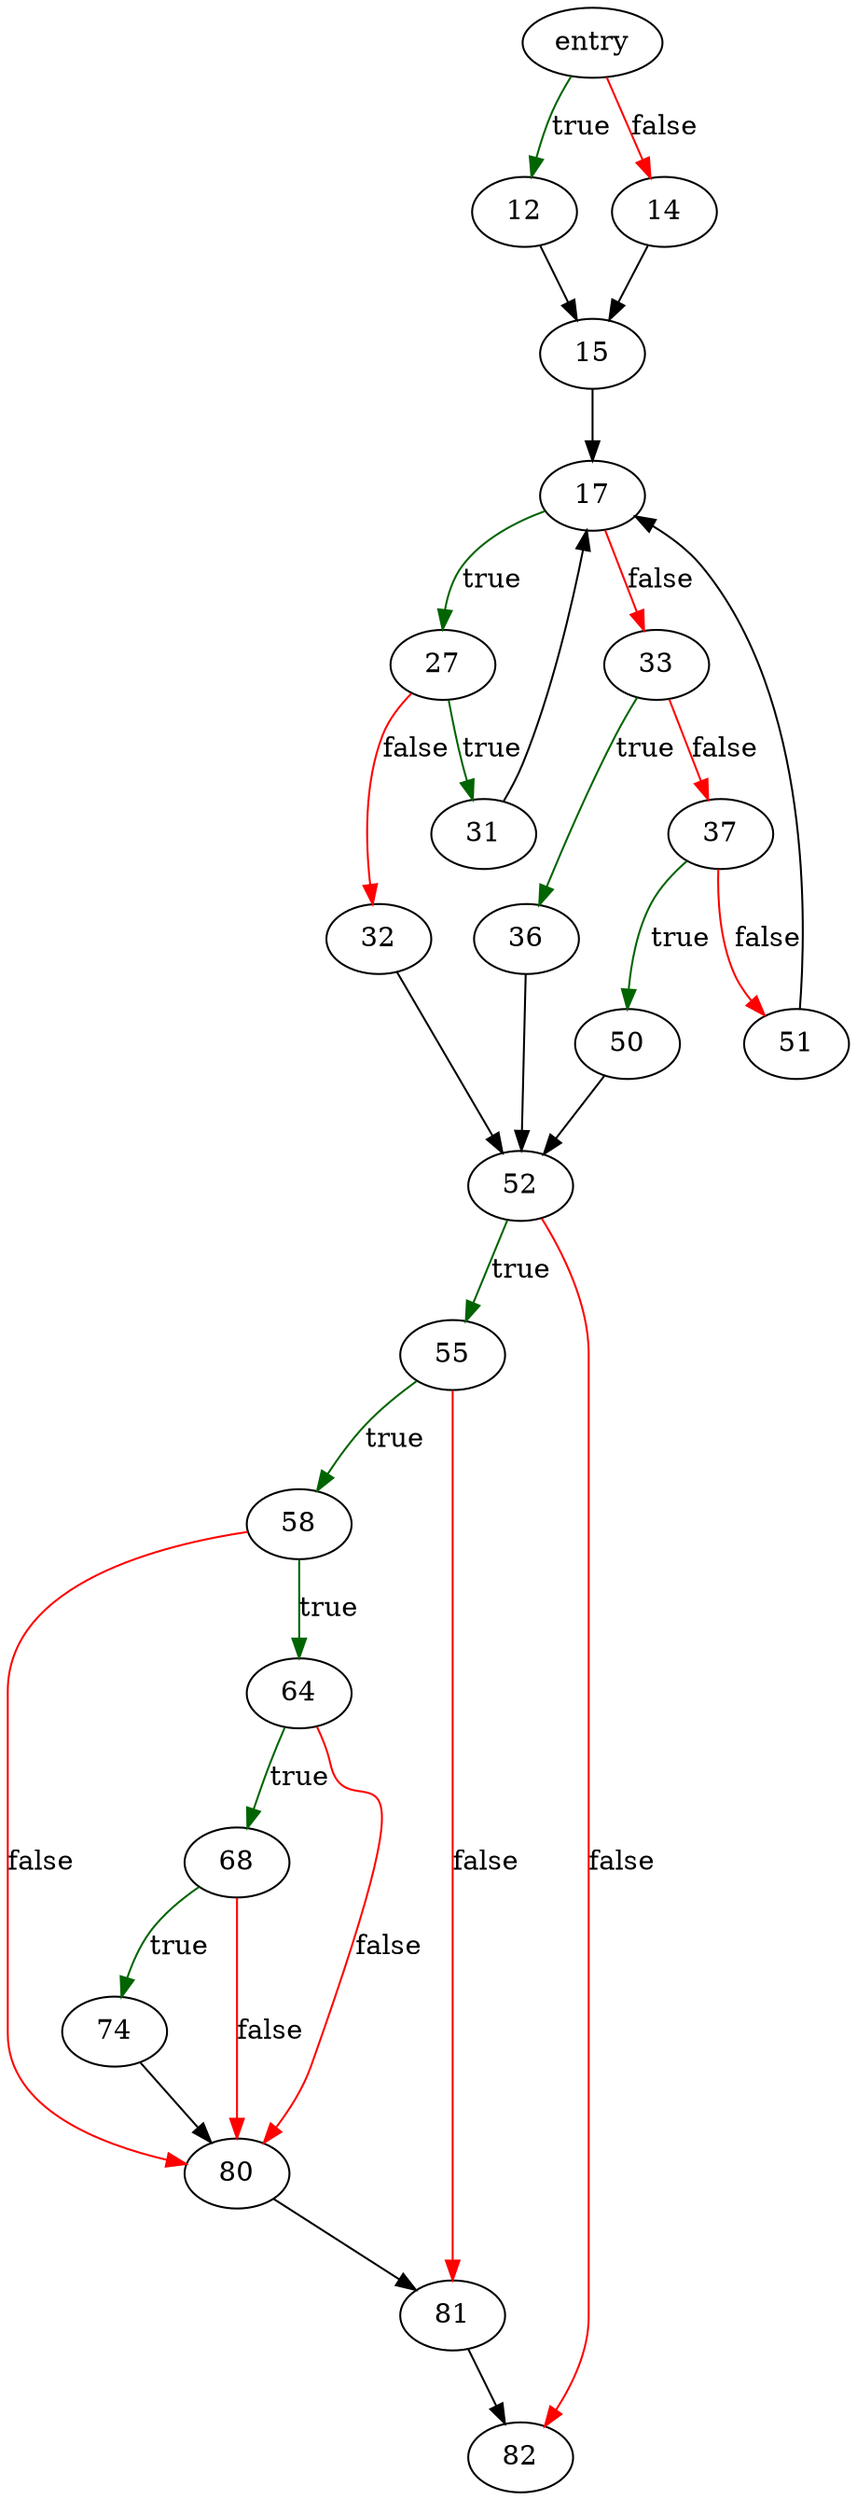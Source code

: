 digraph "robust_open" {
	// Node definitions.
	3 [label=entry];
	12;
	14;
	15;
	17;
	27;
	31;
	32;
	33;
	36;
	37;
	50;
	51;
	52;
	55;
	58;
	64;
	68;
	74;
	80;
	81;
	82;

	// Edge definitions.
	3 -> 12 [
		color=darkgreen
		label=true
	];
	3 -> 14 [
		color=red
		label=false
	];
	12 -> 15;
	14 -> 15;
	15 -> 17;
	17 -> 27 [
		color=darkgreen
		label=true
	];
	17 -> 33 [
		color=red
		label=false
	];
	27 -> 31 [
		color=darkgreen
		label=true
	];
	27 -> 32 [
		color=red
		label=false
	];
	31 -> 17;
	32 -> 52;
	33 -> 36 [
		color=darkgreen
		label=true
	];
	33 -> 37 [
		color=red
		label=false
	];
	36 -> 52;
	37 -> 50 [
		color=darkgreen
		label=true
	];
	37 -> 51 [
		color=red
		label=false
	];
	50 -> 52;
	51 -> 17;
	52 -> 55 [
		color=darkgreen
		label=true
	];
	52 -> 82 [
		color=red
		label=false
	];
	55 -> 58 [
		color=darkgreen
		label=true
	];
	55 -> 81 [
		color=red
		label=false
	];
	58 -> 64 [
		color=darkgreen
		label=true
	];
	58 -> 80 [
		color=red
		label=false
	];
	64 -> 68 [
		color=darkgreen
		label=true
	];
	64 -> 80 [
		color=red
		label=false
	];
	68 -> 74 [
		color=darkgreen
		label=true
	];
	68 -> 80 [
		color=red
		label=false
	];
	74 -> 80;
	80 -> 81;
	81 -> 82;
}